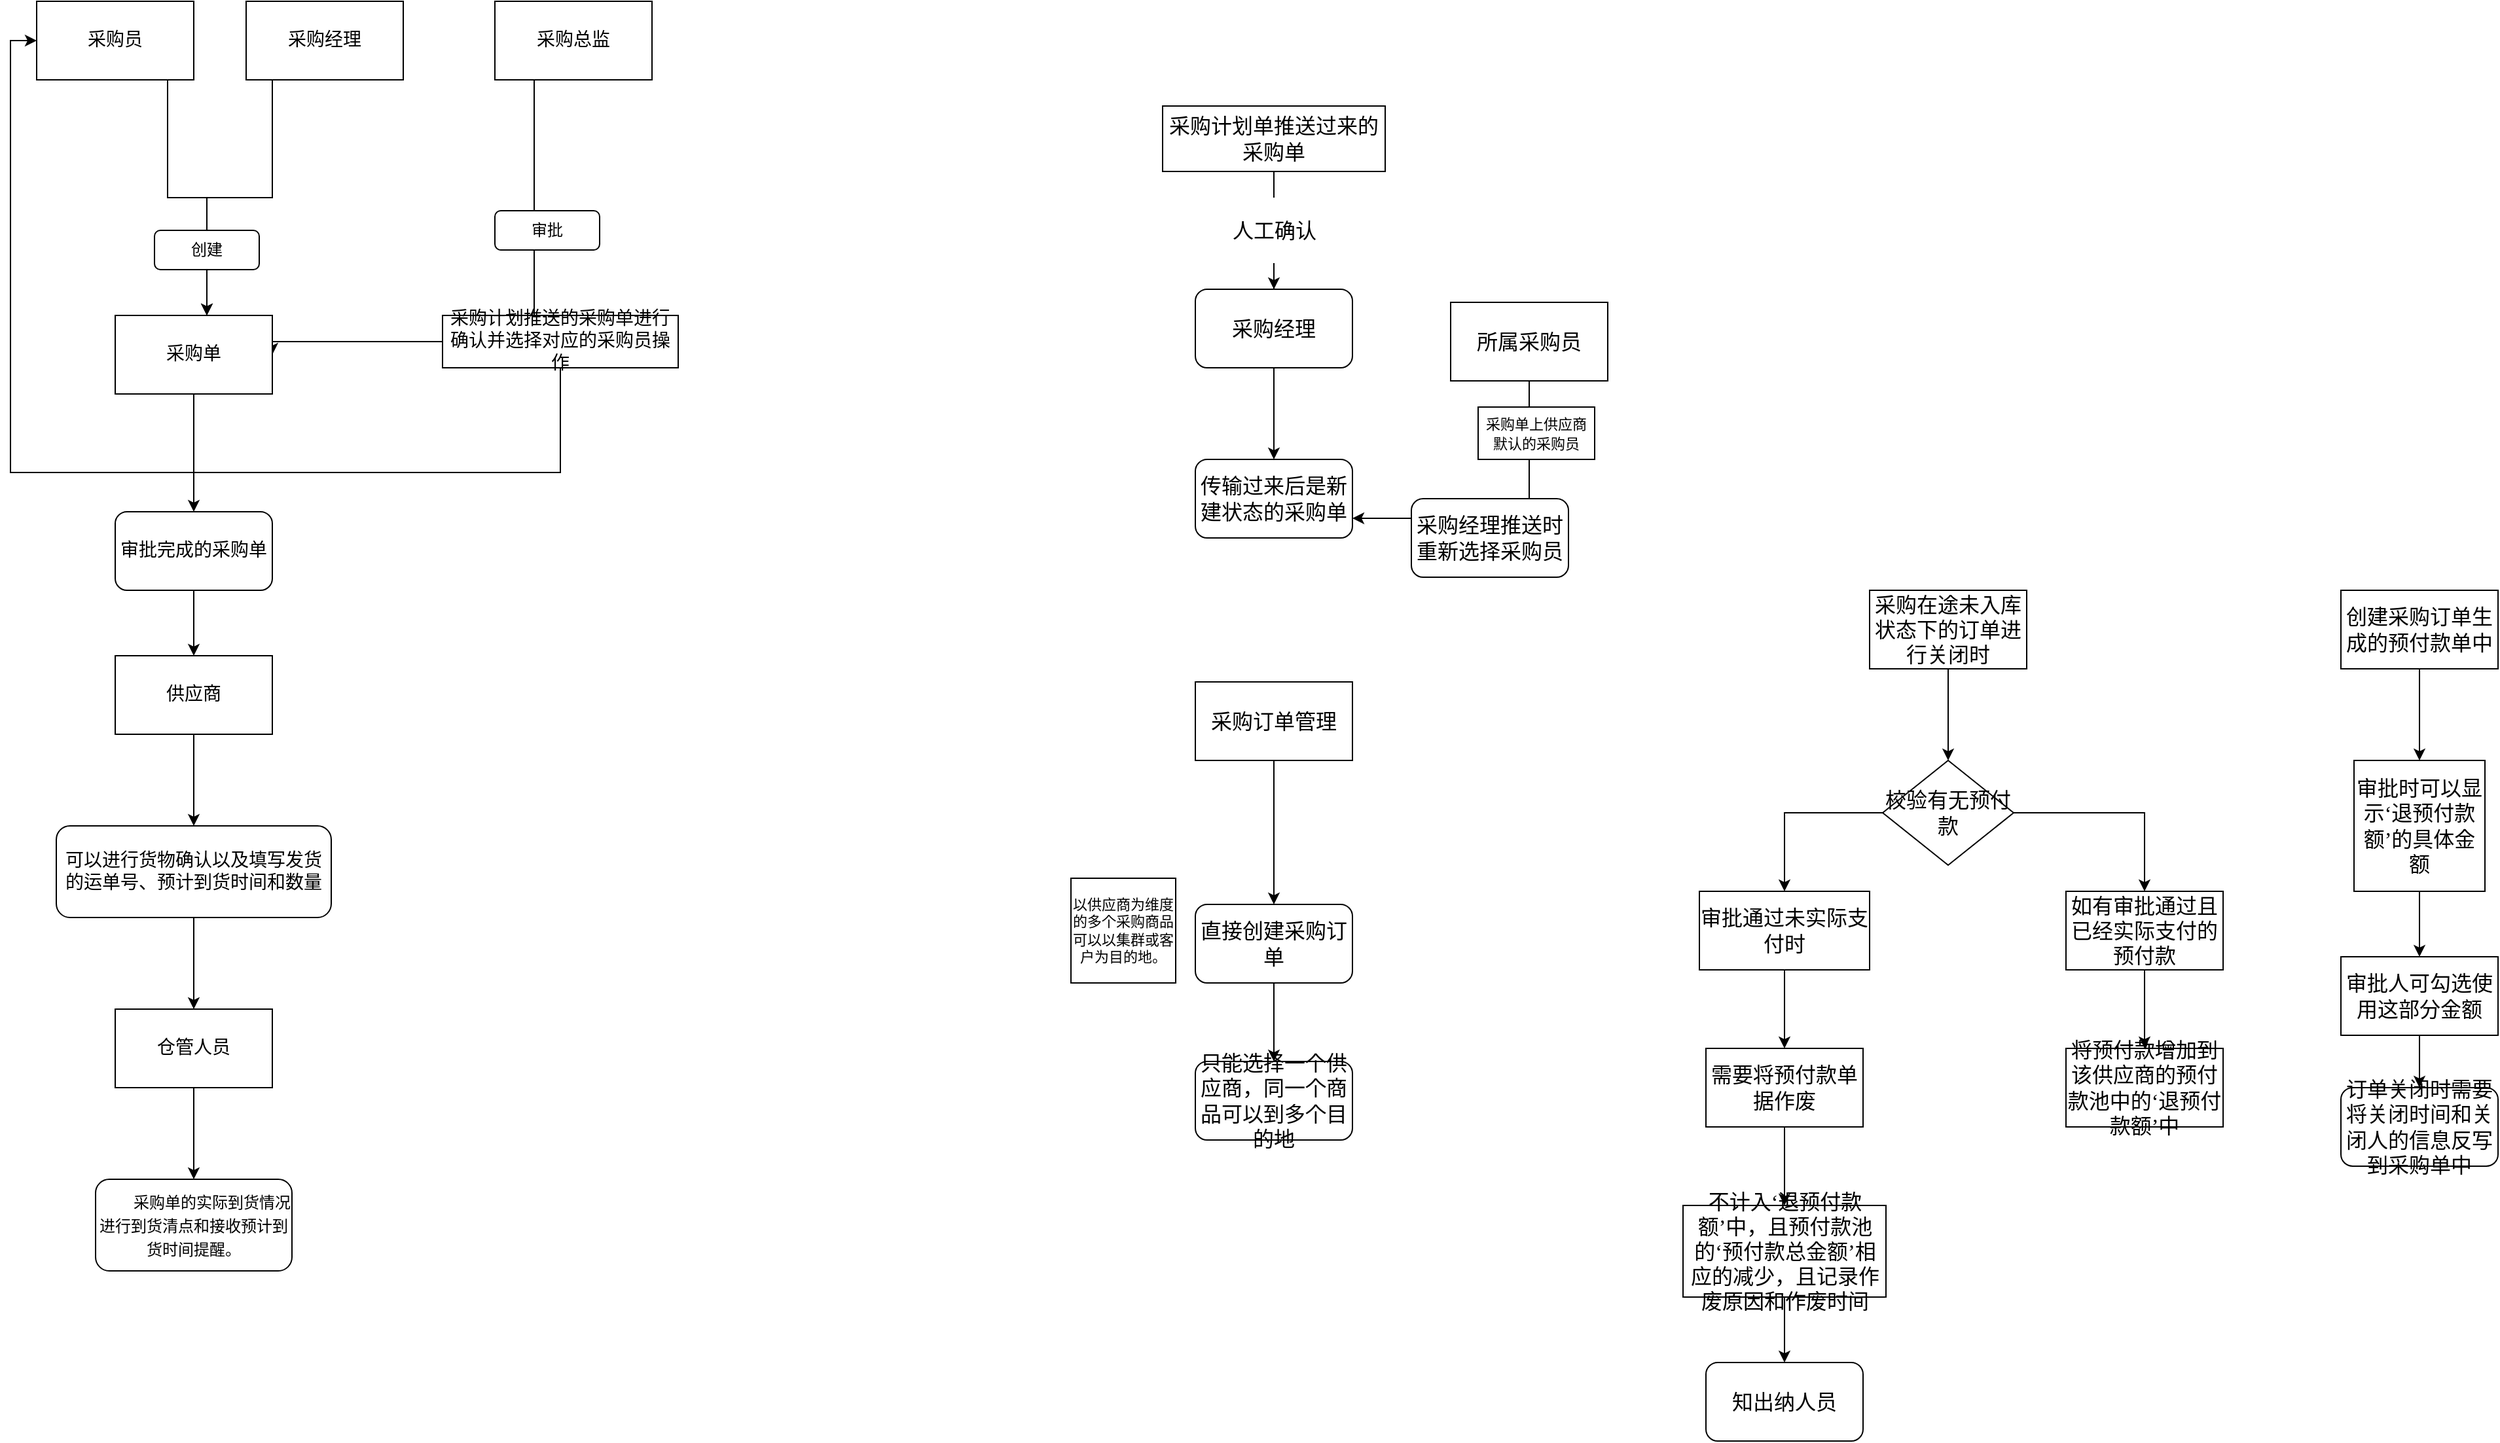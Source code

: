 <mxfile version="20.6.2" type="github">
  <diagram id="_l68q7Rq-pkRGa_NqP47" name="第 1 页">
    <mxGraphModel dx="2012" dy="635" grid="1" gridSize="10" guides="1" tooltips="1" connect="1" arrows="1" fold="1" page="1" pageScale="1" pageWidth="827" pageHeight="1169" math="0" shadow="0">
      <root>
        <mxCell id="0" />
        <mxCell id="1" parent="0" />
        <mxCell id="7OBlotwKf9dcvaxBll90-7" style="edgeStyle=orthogonalEdgeStyle;rounded=0;orthogonalLoop=1;jettySize=auto;html=1;" edge="1" parent="1" source="7OBlotwKf9dcvaxBll90-1" target="7OBlotwKf9dcvaxBll90-6">
          <mxGeometry relative="1" as="geometry">
            <Array as="points">
              <mxPoint x="120" y="200" />
              <mxPoint x="150" y="200" />
            </Array>
          </mxGeometry>
        </mxCell>
        <mxCell id="7OBlotwKf9dcvaxBll90-1" value="&lt;p class=&quot;MsoNormal&quot;&gt;&lt;span style=&quot;mso-spacerun:&#39;yes&#39;;font-family:宋体;font-size:10.5pt;&lt;br/&gt;mso-font-kerning:1.0pt;&quot;&gt;采购&lt;/span&gt;&lt;span style=&quot;mso-spacerun:&#39;yes&#39;;font-family:宋体;font-size:10.5pt;&lt;br/&gt;mso-font-kerning:1.0pt;&quot;&gt;员&lt;/span&gt;&lt;/p&gt;" style="rounded=0;whiteSpace=wrap;html=1;" vertex="1" parent="1">
          <mxGeometry x="20" y="50" width="120" height="60" as="geometry" />
        </mxCell>
        <mxCell id="7OBlotwKf9dcvaxBll90-8" style="edgeStyle=orthogonalEdgeStyle;rounded=0;orthogonalLoop=1;jettySize=auto;html=1;exitX=0.5;exitY=1;exitDx=0;exitDy=0;" edge="1" parent="1" source="7OBlotwKf9dcvaxBll90-2">
          <mxGeometry relative="1" as="geometry">
            <mxPoint x="150" y="290" as="targetPoint" />
            <Array as="points">
              <mxPoint x="200" y="110" />
              <mxPoint x="200" y="200" />
              <mxPoint x="150" y="200" />
            </Array>
          </mxGeometry>
        </mxCell>
        <mxCell id="7OBlotwKf9dcvaxBll90-2" value="&lt;p class=&quot;MsoNormal&quot;&gt;&lt;span style=&quot;mso-spacerun:&#39;yes&#39;;font-family:宋体;font-size:10.5pt;&lt;br/&gt;mso-font-kerning:1.0pt;&quot;&gt;采购经理&lt;/span&gt;&lt;/p&gt;" style="rounded=0;whiteSpace=wrap;html=1;" vertex="1" parent="1">
          <mxGeometry x="180" y="50" width="120" height="60" as="geometry" />
        </mxCell>
        <mxCell id="7OBlotwKf9dcvaxBll90-12" style="edgeStyle=orthogonalEdgeStyle;rounded=0;orthogonalLoop=1;jettySize=auto;html=1;entryX=1;entryY=0.5;entryDx=0;entryDy=0;" edge="1" parent="1" source="7OBlotwKf9dcvaxBll90-3" target="7OBlotwKf9dcvaxBll90-6">
          <mxGeometry relative="1" as="geometry">
            <Array as="points">
              <mxPoint x="400" y="310" />
              <mxPoint x="200" y="310" />
            </Array>
          </mxGeometry>
        </mxCell>
        <mxCell id="7OBlotwKf9dcvaxBll90-3" value="&lt;p class=&quot;MsoNormal&quot;&gt;&lt;span style=&quot;mso-spacerun:&#39;yes&#39;;font-family:宋体;font-size:10.5pt;&lt;br/&gt;mso-font-kerning:1.0pt;&quot;&gt;采购总监&lt;/span&gt;&lt;/p&gt;" style="rounded=0;whiteSpace=wrap;html=1;" vertex="1" parent="1">
          <mxGeometry x="370" y="50" width="120" height="60" as="geometry" />
        </mxCell>
        <mxCell id="7OBlotwKf9dcvaxBll90-24" style="edgeStyle=orthogonalEdgeStyle;rounded=0;orthogonalLoop=1;jettySize=auto;html=1;" edge="1" parent="1" source="7OBlotwKf9dcvaxBll90-4" target="7OBlotwKf9dcvaxBll90-23">
          <mxGeometry relative="1" as="geometry" />
        </mxCell>
        <mxCell id="7OBlotwKf9dcvaxBll90-4" value="&lt;p class=&quot;MsoNormal&quot;&gt;&lt;span style=&quot;mso-spacerun:&#39;yes&#39;;font-family:宋体;font-size:10.5pt;&lt;br/&gt;mso-font-kerning:1.0pt;&quot;&gt;仓管人员&lt;/span&gt;&lt;/p&gt;" style="rounded=0;whiteSpace=wrap;html=1;" vertex="1" parent="1">
          <mxGeometry x="80" y="820" width="120" height="60" as="geometry" />
        </mxCell>
        <mxCell id="7OBlotwKf9dcvaxBll90-21" style="edgeStyle=orthogonalEdgeStyle;rounded=0;orthogonalLoop=1;jettySize=auto;html=1;entryX=0.5;entryY=0;entryDx=0;entryDy=0;" edge="1" parent="1" source="7OBlotwKf9dcvaxBll90-5" target="7OBlotwKf9dcvaxBll90-20">
          <mxGeometry relative="1" as="geometry" />
        </mxCell>
        <mxCell id="7OBlotwKf9dcvaxBll90-5" value="&lt;p class=&quot;MsoNormal&quot;&gt;&lt;span style=&quot;mso-spacerun:&#39;yes&#39;;font-family:宋体;font-size:10.5pt;&lt;br/&gt;mso-font-kerning:1.0pt;&quot;&gt;供应商&lt;/span&gt;&lt;/p&gt;" style="rounded=0;whiteSpace=wrap;html=1;" vertex="1" parent="1">
          <mxGeometry x="80" y="550" width="120" height="60" as="geometry" />
        </mxCell>
        <mxCell id="7OBlotwKf9dcvaxBll90-18" style="edgeStyle=orthogonalEdgeStyle;rounded=0;orthogonalLoop=1;jettySize=auto;html=1;" edge="1" parent="1" source="7OBlotwKf9dcvaxBll90-6" target="7OBlotwKf9dcvaxBll90-17">
          <mxGeometry relative="1" as="geometry" />
        </mxCell>
        <mxCell id="7OBlotwKf9dcvaxBll90-6" value="&lt;p class=&quot;MsoNormal&quot;&gt;&lt;span style=&quot;mso-spacerun:&#39;yes&#39;;font-family:宋体;font-size:10.5pt;&lt;br/&gt;mso-font-kerning:1.0pt;&quot;&gt;采购单&lt;/span&gt;&lt;/p&gt;" style="rounded=0;whiteSpace=wrap;html=1;" vertex="1" parent="1">
          <mxGeometry x="80" y="290" width="120" height="60" as="geometry" />
        </mxCell>
        <mxCell id="7OBlotwKf9dcvaxBll90-11" value="创建" style="rounded=1;whiteSpace=wrap;html=1;" vertex="1" parent="1">
          <mxGeometry x="110" y="225" width="80" height="30" as="geometry" />
        </mxCell>
        <mxCell id="7OBlotwKf9dcvaxBll90-13" value="审批" style="rounded=1;whiteSpace=wrap;html=1;" vertex="1" parent="1">
          <mxGeometry x="370" y="210" width="80" height="30" as="geometry" />
        </mxCell>
        <mxCell id="7OBlotwKf9dcvaxBll90-16" style="edgeStyle=orthogonalEdgeStyle;rounded=0;orthogonalLoop=1;jettySize=auto;html=1;entryX=0;entryY=0.5;entryDx=0;entryDy=0;" edge="1" parent="1" source="7OBlotwKf9dcvaxBll90-15" target="7OBlotwKf9dcvaxBll90-1">
          <mxGeometry relative="1" as="geometry">
            <Array as="points">
              <mxPoint x="420" y="410" />
              <mxPoint y="410" />
              <mxPoint y="80" />
            </Array>
          </mxGeometry>
        </mxCell>
        <mxCell id="7OBlotwKf9dcvaxBll90-15" value="&lt;p class=&quot;MsoNormal&quot;&gt;&lt;span style=&quot;mso-spacerun:&#39;yes&#39;;font-family:宋体;font-size:10.5pt;&lt;br/&gt;mso-font-kerning:1.0pt;&quot;&gt;采购计划推送的采购单进行确认并选择对应的采购员操作&lt;/span&gt;&lt;/p&gt;" style="rounded=0;whiteSpace=wrap;html=1;" vertex="1" parent="1">
          <mxGeometry x="330" y="290" width="180" height="40" as="geometry" />
        </mxCell>
        <mxCell id="7OBlotwKf9dcvaxBll90-19" style="edgeStyle=orthogonalEdgeStyle;rounded=0;orthogonalLoop=1;jettySize=auto;html=1;" edge="1" parent="1" source="7OBlotwKf9dcvaxBll90-17" target="7OBlotwKf9dcvaxBll90-5">
          <mxGeometry relative="1" as="geometry" />
        </mxCell>
        <mxCell id="7OBlotwKf9dcvaxBll90-17" value="&lt;p class=&quot;MsoNormal&quot;&gt;&lt;span style=&quot;mso-spacerun:&#39;yes&#39;;font-family:宋体;font-size:10.5pt;&lt;br/&gt;mso-font-kerning:1.0pt;&quot;&gt;审批完成的采购单&lt;/span&gt;&lt;/p&gt;" style="rounded=1;whiteSpace=wrap;html=1;" vertex="1" parent="1">
          <mxGeometry x="80" y="440" width="120" height="60" as="geometry" />
        </mxCell>
        <mxCell id="7OBlotwKf9dcvaxBll90-22" style="edgeStyle=orthogonalEdgeStyle;rounded=0;orthogonalLoop=1;jettySize=auto;html=1;" edge="1" parent="1" source="7OBlotwKf9dcvaxBll90-20" target="7OBlotwKf9dcvaxBll90-4">
          <mxGeometry relative="1" as="geometry" />
        </mxCell>
        <mxCell id="7OBlotwKf9dcvaxBll90-20" value="&lt;p class=&quot;MsoNormal&quot;&gt;&lt;span style=&quot;mso-spacerun:&#39;yes&#39;;font-family:宋体;font-size:10.5pt;&lt;br/&gt;mso-font-kerning:1.0pt;&quot;&gt;可以进行货物确认以及填写发货的运单号、预计到货时间和数量&lt;/span&gt;&lt;/p&gt;" style="rounded=1;whiteSpace=wrap;html=1;" vertex="1" parent="1">
          <mxGeometry x="35" y="680" width="210" height="70" as="geometry" />
        </mxCell>
        <mxCell id="7OBlotwKf9dcvaxBll90-23" value="&lt;p style=&quot;text-indent:21.0pt;mso-char-indent-count:2.0;text-autospace:ideograph-numeric;&lt;br/&gt;mso-pagination:none;line-height:150%;&quot; class=&quot;MsoNormal&quot;&gt;&lt;span style=&quot;mso-spacerun:&#39;yes&#39;;font-family:宋体;line-height:150%;&lt;br/&gt;font-size:10.5pt;mso-font-kerning:1.0pt;&quot;&gt;采购单的实际到货情况进行到货清点和接收预计到货时间提醒。&lt;/span&gt;&lt;span style=&quot;mso-spacerun:&#39;yes&#39;;font-family:宋体;line-height:150%;&lt;br/&gt;font-size:10.5pt;mso-font-kerning:1.0pt;&quot;&gt;&lt;/span&gt;&lt;/p&gt;" style="rounded=1;whiteSpace=wrap;html=1;" vertex="1" parent="1">
          <mxGeometry x="65" y="950" width="150" height="70" as="geometry" />
        </mxCell>
        <mxCell id="7OBlotwKf9dcvaxBll90-27" value="" style="edgeStyle=orthogonalEdgeStyle;rounded=0;orthogonalLoop=1;jettySize=auto;html=1;startArrow=none;" edge="1" parent="1" source="7OBlotwKf9dcvaxBll90-28" target="7OBlotwKf9dcvaxBll90-26">
          <mxGeometry relative="1" as="geometry" />
        </mxCell>
        <mxCell id="7OBlotwKf9dcvaxBll90-25" value="&lt;p class=&quot;MsoNormal&quot;&gt;&lt;span style=&quot;mso-spacerun:&#39;yes&#39;;font-family:宋体;font-size:12.0pt;&lt;br/&gt;mso-font-kerning:1.0pt;&quot;&gt;采购计划单推送过来的采购单&lt;/span&gt;&lt;/p&gt;" style="rounded=0;whiteSpace=wrap;html=1;" vertex="1" parent="1">
          <mxGeometry x="880" y="130" width="170" height="50" as="geometry" />
        </mxCell>
        <mxCell id="7OBlotwKf9dcvaxBll90-33" value="" style="edgeStyle=orthogonalEdgeStyle;rounded=0;orthogonalLoop=1;jettySize=auto;html=1;" edge="1" parent="1" source="7OBlotwKf9dcvaxBll90-26" target="7OBlotwKf9dcvaxBll90-32">
          <mxGeometry relative="1" as="geometry" />
        </mxCell>
        <mxCell id="7OBlotwKf9dcvaxBll90-26" value="&lt;p class=&quot;MsoNormal&quot;&gt;&lt;span style=&quot;mso-spacerun:&#39;yes&#39;;font-family:宋体;font-size:12.0pt;&lt;br/&gt;mso-font-kerning:1.0pt;&quot;&gt;采购经理&lt;/span&gt;&lt;/p&gt;" style="rounded=1;whiteSpace=wrap;html=1;" vertex="1" parent="1">
          <mxGeometry x="905" y="270" width="120" height="60" as="geometry" />
        </mxCell>
        <mxCell id="7OBlotwKf9dcvaxBll90-28" value="&lt;p class=&quot;MsoNormal&quot;&gt;&lt;span style=&quot;mso-spacerun:&#39;yes&#39;;font-family:宋体;font-size:12.0pt;&lt;br/&gt;mso-font-kerning:1.0pt;&quot;&gt;人工确认&lt;/span&gt;&lt;/p&gt;" style="text;html=1;align=center;verticalAlign=middle;resizable=0;points=[];autosize=1;strokeColor=none;fillColor=none;" vertex="1" parent="1">
          <mxGeometry x="930" y="200" width="70" height="50" as="geometry" />
        </mxCell>
        <mxCell id="7OBlotwKf9dcvaxBll90-29" value="" style="edgeStyle=orthogonalEdgeStyle;rounded=0;orthogonalLoop=1;jettySize=auto;html=1;endArrow=none;" edge="1" parent="1" source="7OBlotwKf9dcvaxBll90-25" target="7OBlotwKf9dcvaxBll90-28">
          <mxGeometry relative="1" as="geometry">
            <mxPoint x="965" y="180" as="sourcePoint" />
            <mxPoint x="965" y="270.0" as="targetPoint" />
          </mxGeometry>
        </mxCell>
        <mxCell id="7OBlotwKf9dcvaxBll90-32" value="&lt;p class=&quot;MsoNormal&quot;&gt;&lt;span style=&quot;mso-spacerun:&#39;yes&#39;;font-family:宋体;font-size:12.0pt;&lt;br/&gt;mso-font-kerning:1.0pt;&quot;&gt;传输过来后是新建状态的采购单&lt;/span&gt;&lt;/p&gt;" style="rounded=1;whiteSpace=wrap;html=1;" vertex="1" parent="1">
          <mxGeometry x="905" y="400" width="120" height="60" as="geometry" />
        </mxCell>
        <mxCell id="7OBlotwKf9dcvaxBll90-35" style="edgeStyle=orthogonalEdgeStyle;rounded=0;orthogonalLoop=1;jettySize=auto;html=1;entryX=1;entryY=0.75;entryDx=0;entryDy=0;" edge="1" parent="1" source="7OBlotwKf9dcvaxBll90-34" target="7OBlotwKf9dcvaxBll90-32">
          <mxGeometry relative="1" as="geometry">
            <Array as="points">
              <mxPoint x="1160" y="445" />
            </Array>
          </mxGeometry>
        </mxCell>
        <mxCell id="7OBlotwKf9dcvaxBll90-34" value="&lt;p class=&quot;MsoNormal&quot;&gt;&lt;span style=&quot;mso-spacerun:&#39;yes&#39;;font-family:宋体;font-size:12.0pt;&lt;br/&gt;mso-font-kerning:1.0pt;&quot;&gt;所属采购员&lt;/span&gt;&lt;/p&gt;" style="rounded=0;whiteSpace=wrap;html=1;" vertex="1" parent="1">
          <mxGeometry x="1100" y="280" width="120" height="60" as="geometry" />
        </mxCell>
        <mxCell id="7OBlotwKf9dcvaxBll90-36" value="&lt;p class=&quot;MsoNormal&quot;&gt;&lt;span&gt;&lt;font style=&quot;font-size: 11px;&quot; face=&quot;宋体&quot;&gt;采购单上供应商默认的采购员&lt;/font&gt;&lt;/span&gt;&lt;/p&gt;" style="rounded=0;whiteSpace=wrap;html=1;" vertex="1" parent="1">
          <mxGeometry x="1121" y="360" width="89" height="40" as="geometry" />
        </mxCell>
        <mxCell id="7OBlotwKf9dcvaxBll90-37" value="&lt;p class=&quot;MsoNormal&quot;&gt;&lt;span style=&quot;mso-spacerun:&#39;yes&#39;;font-family:宋体;font-size:12.0pt;&lt;br/&gt;mso-font-kerning:1.0pt;&quot;&gt;采购经理推送时重新选择采购员&lt;/span&gt;&lt;/p&gt;" style="rounded=1;whiteSpace=wrap;html=1;fontSize=11;" vertex="1" parent="1">
          <mxGeometry x="1070" y="430" width="120" height="60" as="geometry" />
        </mxCell>
        <mxCell id="7OBlotwKf9dcvaxBll90-40" value="" style="edgeStyle=orthogonalEdgeStyle;rounded=0;orthogonalLoop=1;jettySize=auto;html=1;fontSize=11;" edge="1" parent="1" source="7OBlotwKf9dcvaxBll90-38" target="7OBlotwKf9dcvaxBll90-39">
          <mxGeometry relative="1" as="geometry" />
        </mxCell>
        <mxCell id="7OBlotwKf9dcvaxBll90-38" value="&lt;p class=&quot;MsoNormal&quot;&gt;&lt;span style=&quot;mso-spacerun:&#39;yes&#39;;font-family:宋体;font-size:12.0pt;&lt;br/&gt;mso-font-kerning:1.0pt;&quot;&gt;采购订单管理&lt;/span&gt;&lt;/p&gt;" style="rounded=0;whiteSpace=wrap;html=1;fontSize=11;" vertex="1" parent="1">
          <mxGeometry x="905" y="570" width="120" height="60" as="geometry" />
        </mxCell>
        <mxCell id="7OBlotwKf9dcvaxBll90-43" value="" style="edgeStyle=orthogonalEdgeStyle;rounded=0;orthogonalLoop=1;jettySize=auto;html=1;fontSize=11;" edge="1" parent="1" source="7OBlotwKf9dcvaxBll90-39" target="7OBlotwKf9dcvaxBll90-42">
          <mxGeometry relative="1" as="geometry" />
        </mxCell>
        <mxCell id="7OBlotwKf9dcvaxBll90-39" value="&lt;p class=&quot;MsoNormal&quot;&gt;&lt;span style=&quot;mso-spacerun:&#39;yes&#39;;font-family:宋体;font-size:12.0pt;&lt;br/&gt;mso-font-kerning:1.0pt;&quot;&gt;直接创建采购订单&lt;/span&gt;&lt;/p&gt;" style="rounded=1;whiteSpace=wrap;html=1;fontSize=11;" vertex="1" parent="1">
          <mxGeometry x="905" y="740" width="120" height="60" as="geometry" />
        </mxCell>
        <mxCell id="7OBlotwKf9dcvaxBll90-42" value="&lt;p class=&quot;MsoNormal&quot;&gt;&lt;span style=&quot;mso-spacerun:&#39;yes&#39;;font-family:宋体;font-size:12.0pt;&lt;br/&gt;mso-font-kerning:1.0pt;&quot;&gt;只能选择一个供应商，同一个商品可以到多个目的地&lt;/span&gt;&lt;/p&gt;" style="rounded=1;whiteSpace=wrap;html=1;fontSize=11;" vertex="1" parent="1">
          <mxGeometry x="905" y="860" width="120" height="60" as="geometry" />
        </mxCell>
        <mxCell id="7OBlotwKf9dcvaxBll90-44" value="&lt;p class=&quot;MsoNormal&quot;&gt;&lt;span&gt;以供应商为维度的多个采购商品可以以集群或客户为目的地。&lt;/span&gt;&lt;span&gt;&lt;/span&gt;&lt;/p&gt;" style="whiteSpace=wrap;html=1;aspect=fixed;fontSize=11;" vertex="1" parent="1">
          <mxGeometry x="810" y="720" width="80" height="80" as="geometry" />
        </mxCell>
        <mxCell id="7OBlotwKf9dcvaxBll90-47" value="" style="edgeStyle=orthogonalEdgeStyle;rounded=0;orthogonalLoop=1;jettySize=auto;html=1;fontSize=11;" edge="1" parent="1" source="7OBlotwKf9dcvaxBll90-45" target="7OBlotwKf9dcvaxBll90-46">
          <mxGeometry relative="1" as="geometry" />
        </mxCell>
        <mxCell id="7OBlotwKf9dcvaxBll90-45" value="&lt;p class=&quot;MsoNormal&quot;&gt;&lt;span style=&quot;mso-spacerun:&#39;yes&#39;;font-family:宋体;font-size:12.0pt;&lt;br/&gt;mso-font-kerning:1.0pt;&quot;&gt;采购在途未入库状态下的订单进行关闭时&lt;/span&gt;&lt;/p&gt;" style="rounded=0;whiteSpace=wrap;html=1;fontSize=11;" vertex="1" parent="1">
          <mxGeometry x="1420" y="500" width="120" height="60" as="geometry" />
        </mxCell>
        <mxCell id="7OBlotwKf9dcvaxBll90-49" style="edgeStyle=orthogonalEdgeStyle;rounded=0;orthogonalLoop=1;jettySize=auto;html=1;exitX=1;exitY=0.5;exitDx=0;exitDy=0;entryX=0.5;entryY=0;entryDx=0;entryDy=0;fontSize=11;" edge="1" parent="1" source="7OBlotwKf9dcvaxBll90-46" target="7OBlotwKf9dcvaxBll90-48">
          <mxGeometry relative="1" as="geometry" />
        </mxCell>
        <mxCell id="7OBlotwKf9dcvaxBll90-53" style="edgeStyle=orthogonalEdgeStyle;rounded=0;orthogonalLoop=1;jettySize=auto;html=1;entryX=0.5;entryY=0;entryDx=0;entryDy=0;fontSize=11;" edge="1" parent="1" source="7OBlotwKf9dcvaxBll90-46" target="7OBlotwKf9dcvaxBll90-52">
          <mxGeometry relative="1" as="geometry" />
        </mxCell>
        <mxCell id="7OBlotwKf9dcvaxBll90-46" value="&lt;p class=&quot;MsoNormal&quot;&gt;&lt;span style=&quot;mso-spacerun:&#39;yes&#39;;font-family:宋体;font-size:12.0pt;&lt;br/&gt;mso-font-kerning:1.0pt;&quot;&gt;校验有无预付款&lt;/span&gt;&lt;/p&gt;" style="rhombus;whiteSpace=wrap;html=1;fontSize=11;" vertex="1" parent="1">
          <mxGeometry x="1430" y="630" width="100" height="80" as="geometry" />
        </mxCell>
        <mxCell id="7OBlotwKf9dcvaxBll90-51" value="" style="edgeStyle=orthogonalEdgeStyle;rounded=0;orthogonalLoop=1;jettySize=auto;html=1;fontSize=11;" edge="1" parent="1" source="7OBlotwKf9dcvaxBll90-48" target="7OBlotwKf9dcvaxBll90-50">
          <mxGeometry relative="1" as="geometry" />
        </mxCell>
        <mxCell id="7OBlotwKf9dcvaxBll90-48" value="&lt;p class=&quot;MsoNormal&quot;&gt;&lt;span style=&quot;mso-spacerun:&#39;yes&#39;;font-family:宋体;font-size:12.0pt;&lt;br/&gt;mso-font-kerning:1.0pt;&quot;&gt;如有&lt;/span&gt;&lt;span style=&quot;mso-spacerun:&#39;yes&#39;;font-family:宋体;font-size:12.0pt;&lt;br/&gt;mso-font-kerning:1.0pt;&quot;&gt;审批通过且已经实际支付的&lt;/span&gt;&lt;span style=&quot;mso-spacerun:&#39;yes&#39;;font-family:宋体;font-size:12.0pt;&lt;br/&gt;mso-font-kerning:1.0pt;&quot;&gt;预付款&lt;/span&gt;&lt;/p&gt;" style="rounded=0;whiteSpace=wrap;html=1;fontSize=11;" vertex="1" parent="1">
          <mxGeometry x="1570" y="730" width="120" height="60" as="geometry" />
        </mxCell>
        <mxCell id="7OBlotwKf9dcvaxBll90-50" value="&lt;p class=&quot;MsoNormal&quot;&gt;&lt;span style=&quot;mso-spacerun:&#39;yes&#39;;font-family:宋体;font-size:12.0pt;&lt;br/&gt;mso-font-kerning:1.0pt;&quot;&gt;&lt;font face=&quot;宋体&quot;&gt;将预付款增加到该供应商的预付款池中的&lt;/font&gt;&lt;font face=&quot;宋体&quot;&gt;‘退预付款额’中&lt;/font&gt;&lt;/span&gt;&lt;/p&gt;" style="rounded=0;whiteSpace=wrap;html=1;fontSize=11;" vertex="1" parent="1">
          <mxGeometry x="1570" y="850" width="120" height="60" as="geometry" />
        </mxCell>
        <mxCell id="7OBlotwKf9dcvaxBll90-55" value="" style="edgeStyle=orthogonalEdgeStyle;rounded=0;orthogonalLoop=1;jettySize=auto;html=1;fontSize=11;" edge="1" parent="1" source="7OBlotwKf9dcvaxBll90-52" target="7OBlotwKf9dcvaxBll90-54">
          <mxGeometry relative="1" as="geometry" />
        </mxCell>
        <mxCell id="7OBlotwKf9dcvaxBll90-52" value="&lt;p class=&quot;MsoNormal&quot;&gt;&lt;span style=&quot;mso-spacerun:&#39;yes&#39;;font-family:宋体;font-size:12.0pt;&lt;br/&gt;mso-font-kerning:1.0pt;&quot;&gt;审批通过未实际支付时&lt;/span&gt;&lt;/p&gt;" style="rounded=0;whiteSpace=wrap;html=1;fontSize=11;" vertex="1" parent="1">
          <mxGeometry x="1290" y="730" width="130" height="60" as="geometry" />
        </mxCell>
        <mxCell id="7OBlotwKf9dcvaxBll90-57" value="" style="edgeStyle=orthogonalEdgeStyle;rounded=0;orthogonalLoop=1;jettySize=auto;html=1;fontSize=11;" edge="1" parent="1" source="7OBlotwKf9dcvaxBll90-54" target="7OBlotwKf9dcvaxBll90-56">
          <mxGeometry relative="1" as="geometry" />
        </mxCell>
        <mxCell id="7OBlotwKf9dcvaxBll90-54" value="&lt;p class=&quot;MsoNormal&quot;&gt;&lt;span style=&quot;mso-spacerun:&#39;yes&#39;;font-family:宋体;font-size:12.0pt;&lt;br/&gt;mso-font-kerning:1.0pt;&quot;&gt;需要将预付款单据作废&lt;/span&gt;&lt;/p&gt;" style="rounded=0;whiteSpace=wrap;html=1;fontSize=11;" vertex="1" parent="1">
          <mxGeometry x="1295" y="850" width="120" height="60" as="geometry" />
        </mxCell>
        <mxCell id="7OBlotwKf9dcvaxBll90-59" value="" style="edgeStyle=orthogonalEdgeStyle;rounded=0;orthogonalLoop=1;jettySize=auto;html=1;fontSize=11;" edge="1" parent="1" source="7OBlotwKf9dcvaxBll90-56" target="7OBlotwKf9dcvaxBll90-58">
          <mxGeometry relative="1" as="geometry" />
        </mxCell>
        <mxCell id="7OBlotwKf9dcvaxBll90-56" value="&lt;p class=&quot;MsoNormal&quot;&gt;&lt;span style=&quot;mso-spacerun:&#39;yes&#39;;font-family:宋体;font-size:12.0pt;&lt;br/&gt;mso-font-kerning:1.0pt;&quot;&gt;&lt;font face=&quot;宋体&quot;&gt;不计入&lt;/font&gt;&lt;font face=&quot;宋体&quot;&gt;‘退预付款额’中，且预付款池的‘预付款总金额’相应的减少，且记录作废原因和作废时间&lt;/font&gt;&lt;/span&gt;&lt;/p&gt;" style="rounded=0;whiteSpace=wrap;html=1;fontSize=11;" vertex="1" parent="1">
          <mxGeometry x="1277.5" y="970" width="155" height="70" as="geometry" />
        </mxCell>
        <mxCell id="7OBlotwKf9dcvaxBll90-58" value="&lt;p class=&quot;MsoNormal&quot;&gt;&lt;span style=&quot;mso-spacerun:&#39;yes&#39;;font-family:宋体;font-size:12.0pt;&lt;br/&gt;mso-font-kerning:1.0pt;&quot;&gt;知出纳人员&lt;/span&gt;&lt;/p&gt;" style="rounded=1;whiteSpace=wrap;html=1;fontSize=11;" vertex="1" parent="1">
          <mxGeometry x="1295" y="1090" width="120" height="60" as="geometry" />
        </mxCell>
        <mxCell id="7OBlotwKf9dcvaxBll90-62" value="" style="edgeStyle=orthogonalEdgeStyle;rounded=0;orthogonalLoop=1;jettySize=auto;html=1;fontSize=11;" edge="1" parent="1" source="7OBlotwKf9dcvaxBll90-60" target="7OBlotwKf9dcvaxBll90-61">
          <mxGeometry relative="1" as="geometry" />
        </mxCell>
        <mxCell id="7OBlotwKf9dcvaxBll90-60" value="&lt;p class=&quot;MsoNormal&quot;&gt;&lt;span style=&quot;mso-spacerun:&#39;yes&#39;;font-family:宋体;font-size:12.0pt;&#xa;mso-font-kerning:1.0pt;&quot;&gt;&lt;font face=&quot;宋体&quot;&gt;创建采购订单生成的预付款单中&lt;/font&gt;&lt;/span&gt;&lt;/p&gt;" style="rounded=0;whiteSpace=wrap;html=1;fontSize=11;" vertex="1" parent="1">
          <mxGeometry x="1780" y="500" width="120" height="60" as="geometry" />
        </mxCell>
        <mxCell id="7OBlotwKf9dcvaxBll90-64" value="" style="edgeStyle=orthogonalEdgeStyle;rounded=0;orthogonalLoop=1;jettySize=auto;html=1;fontSize=11;" edge="1" parent="1" source="7OBlotwKf9dcvaxBll90-61" target="7OBlotwKf9dcvaxBll90-63">
          <mxGeometry relative="1" as="geometry" />
        </mxCell>
        <mxCell id="7OBlotwKf9dcvaxBll90-61" value="&lt;p class=&quot;MsoNormal&quot;&gt;&lt;span style=&quot;mso-spacerun:&#39;yes&#39;;font-family:宋体;font-size:12.0pt;&lt;br/&gt;mso-font-kerning:1.0pt;&quot;&gt;审批时可以显示&lt;/span&gt;&lt;span style=&quot;mso-spacerun:&#39;yes&#39;;font-family:宋体;font-size:12.0pt;&lt;br/&gt;mso-font-kerning:1.0pt;&quot;&gt;‘退预付款额’&lt;/span&gt;&lt;span style=&quot;mso-spacerun:&#39;yes&#39;;font-family:宋体;font-size:12.0pt;&lt;br/&gt;mso-font-kerning:1.0pt;&quot;&gt;的具体金额&lt;/span&gt;&lt;/p&gt;" style="whiteSpace=wrap;html=1;aspect=fixed;fontSize=11;" vertex="1" parent="1">
          <mxGeometry x="1790" y="630" width="100" height="100" as="geometry" />
        </mxCell>
        <mxCell id="7OBlotwKf9dcvaxBll90-66" value="" style="edgeStyle=orthogonalEdgeStyle;rounded=0;orthogonalLoop=1;jettySize=auto;html=1;fontSize=11;" edge="1" parent="1" source="7OBlotwKf9dcvaxBll90-63" target="7OBlotwKf9dcvaxBll90-65">
          <mxGeometry relative="1" as="geometry" />
        </mxCell>
        <mxCell id="7OBlotwKf9dcvaxBll90-63" value="&lt;p class=&quot;MsoNormal&quot;&gt;&lt;span style=&quot;mso-spacerun:&#39;yes&#39;;font-family:宋体;font-size:12.0pt;&lt;br/&gt;mso-font-kerning:1.0pt;&quot;&gt;审批人可勾选使用这部分金额&lt;/span&gt;&lt;/p&gt;" style="rounded=0;whiteSpace=wrap;html=1;fontSize=11;" vertex="1" parent="1">
          <mxGeometry x="1780" y="780" width="120" height="60" as="geometry" />
        </mxCell>
        <mxCell id="7OBlotwKf9dcvaxBll90-65" value="&lt;p class=&quot;MsoNormal&quot;&gt;&lt;span style=&quot;mso-spacerun:&#39;yes&#39;;font-family:宋体;font-size:12.0pt;&lt;br/&gt;mso-font-kerning:1.0pt;&quot;&gt;订单关闭时需要将关闭时间和关闭人的信息反写到采购单中&lt;/span&gt;&lt;/p&gt;" style="rounded=1;whiteSpace=wrap;html=1;fontSize=11;" vertex="1" parent="1">
          <mxGeometry x="1780" y="880" width="120" height="60" as="geometry" />
        </mxCell>
      </root>
    </mxGraphModel>
  </diagram>
</mxfile>

